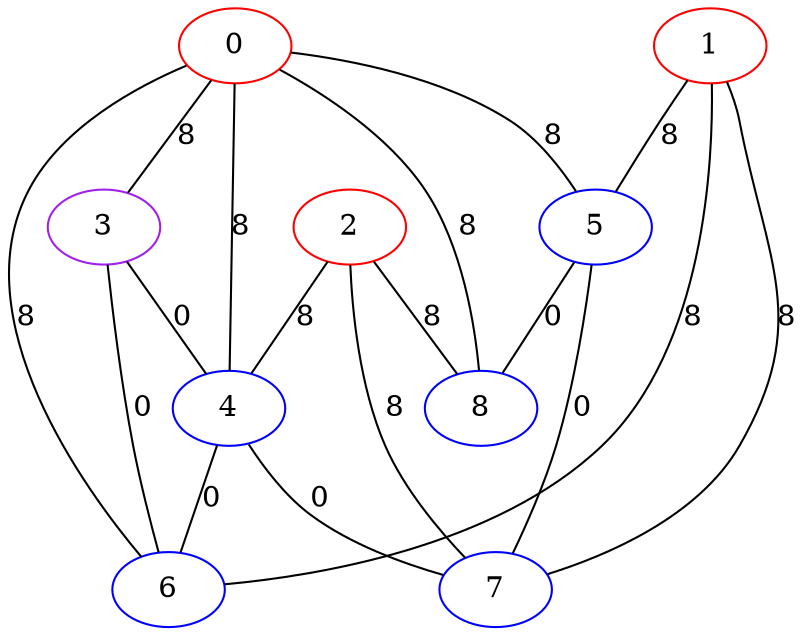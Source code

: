 graph "" {
0 [color=red, weight=1];
1 [color=red, weight=1];
2 [color=red, weight=1];
3 [color=purple, weight=4];
4 [color=blue, weight=3];
5 [color=blue, weight=3];
6 [color=blue, weight=3];
7 [color=blue, weight=3];
8 [color=blue, weight=3];
0 -- 8  [key=0, label=8];
0 -- 3  [key=0, label=8];
0 -- 4  [key=0, label=8];
0 -- 5  [key=0, label=8];
0 -- 6  [key=0, label=8];
1 -- 5  [key=0, label=8];
1 -- 6  [key=0, label=8];
1 -- 7  [key=0, label=8];
2 -- 8  [key=0, label=8];
2 -- 4  [key=0, label=8];
2 -- 7  [key=0, label=8];
3 -- 4  [key=0, label=0];
3 -- 6  [key=0, label=0];
4 -- 6  [key=0, label=0];
4 -- 7  [key=0, label=0];
5 -- 8  [key=0, label=0];
5 -- 7  [key=0, label=0];
}
